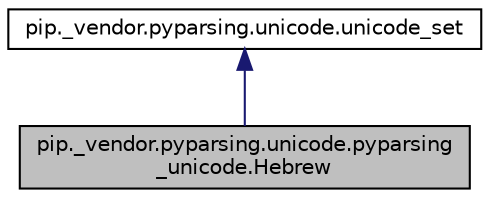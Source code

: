 digraph "pip._vendor.pyparsing.unicode.pyparsing_unicode.Hebrew"
{
 // LATEX_PDF_SIZE
  edge [fontname="Helvetica",fontsize="10",labelfontname="Helvetica",labelfontsize="10"];
  node [fontname="Helvetica",fontsize="10",shape=record];
  Node1 [label="pip._vendor.pyparsing.unicode.pyparsing\l_unicode.Hebrew",height=0.2,width=0.4,color="black", fillcolor="grey75", style="filled", fontcolor="black",tooltip=" "];
  Node2 -> Node1 [dir="back",color="midnightblue",fontsize="10",style="solid",fontname="Helvetica"];
  Node2 [label="pip._vendor.pyparsing.unicode.unicode_set",height=0.2,width=0.4,color="black", fillcolor="white", style="filled",URL="$classpip_1_1__vendor_1_1pyparsing_1_1unicode_1_1unicode__set.html",tooltip=" "];
}
